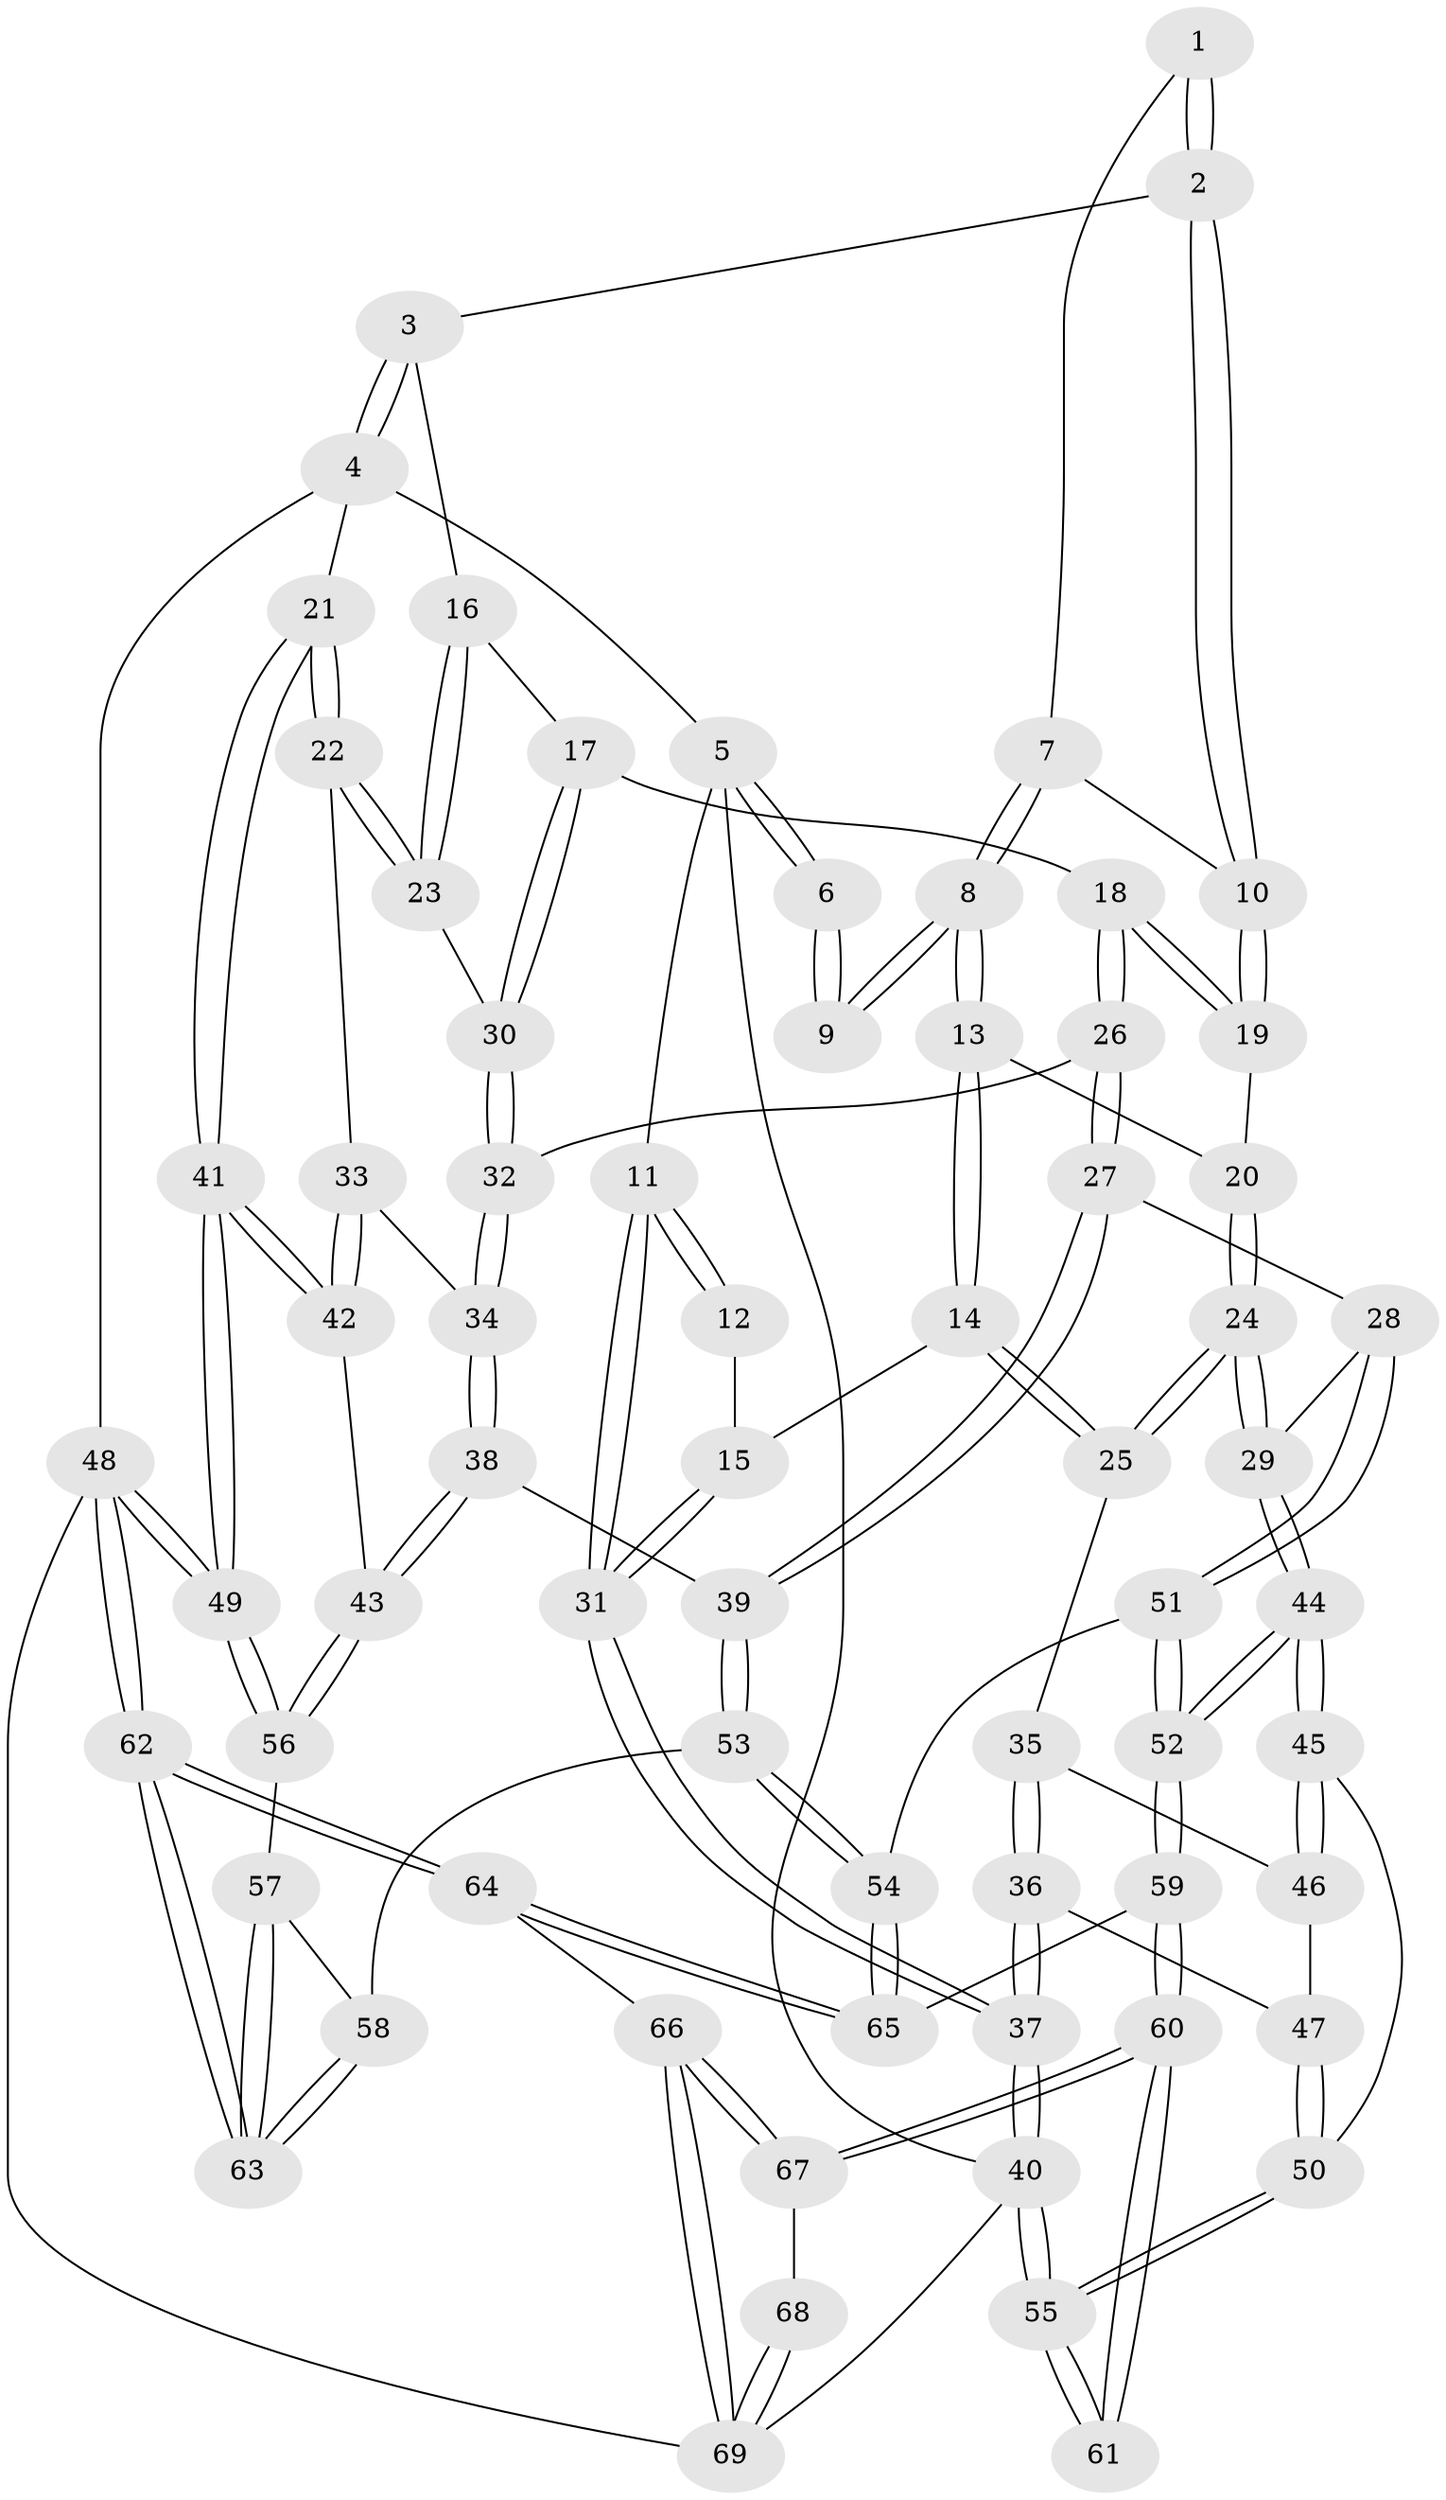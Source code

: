// coarse degree distribution, {3: 0.20512820512820512, 5: 0.28205128205128205, 7: 0.02564102564102564, 4: 0.358974358974359, 2: 0.05128205128205128, 6: 0.07692307692307693}
// Generated by graph-tools (version 1.1) at 2025/24/03/03/25 07:24:33]
// undirected, 69 vertices, 169 edges
graph export_dot {
graph [start="1"]
  node [color=gray90,style=filled];
  1 [pos="+0.5492182219356575+0"];
  2 [pos="+0.8176108178335266+0"];
  3 [pos="+0.8383197733281083+0"];
  4 [pos="+1+0"];
  5 [pos="+0+0"];
  6 [pos="+0.25944436957050176+0"];
  7 [pos="+0.4466276208186623+0.07693743296398332"];
  8 [pos="+0.3500488518126794+0.09889388040675519"];
  9 [pos="+0.3380473246985656+0.07322067844145037"];
  10 [pos="+0.5563817835341042+0.11369118046057362"];
  11 [pos="+0+0"];
  12 [pos="+0.16002828823448018+0.09049140842174744"];
  13 [pos="+0.34428261556278594+0.13764447356509446"];
  14 [pos="+0.30047091245600627+0.27626969172539156"];
  15 [pos="+0.2235806381376338+0.20081637286791565"];
  16 [pos="+0.819960432024062+0"];
  17 [pos="+0.7506012255988547+0.1719635022816143"];
  18 [pos="+0.6310179704455996+0.2404426005035119"];
  19 [pos="+0.5542958037204742+0.16584244320864003"];
  20 [pos="+0.5409190919503521+0.17455876781997157"];
  21 [pos="+1+0.2904327641073401"];
  22 [pos="+1+0.2853343004517318"];
  23 [pos="+0.9193302740313108+0.25386407550185336"];
  24 [pos="+0.3544296828607883+0.3631987547638383"];
  25 [pos="+0.3069554663804204+0.3385583613471315"];
  26 [pos="+0.6297486745661982+0.26363067089483305"];
  27 [pos="+0.5373008988597803+0.42845231445122434"];
  28 [pos="+0.42176445761232984+0.4210247737483668"];
  29 [pos="+0.39153741951969123+0.3989507262538827"];
  30 [pos="+0.8129492144965771+0.30461466452025737"];
  31 [pos="+0+0.12097945735088753"];
  32 [pos="+0.7929114240340464+0.36159683980136986"];
  33 [pos="+0.8544754648767295+0.41686696309391347"];
  34 [pos="+0.7935015187157796+0.4142445813659696"];
  35 [pos="+0.2900026822476988+0.3450136811553436"];
  36 [pos="+0+0.3700175304706881"];
  37 [pos="+0+0.36835962588459964"];
  38 [pos="+0.7367419175097566+0.49182274585116487"];
  39 [pos="+0.6690102996929945+0.5114569270985416"];
  40 [pos="+0+0.7205168901093068"];
  41 [pos="+1+0.4804948656981422"];
  42 [pos="+1+0.49785788659918445"];
  43 [pos="+0.8704180493433936+0.6074749630913019"];
  44 [pos="+0.23114379171771882+0.6459613618852721"];
  45 [pos="+0.19565690792213014+0.6317223602176492"];
  46 [pos="+0.22558877357742116+0.47858821700305826"];
  47 [pos="+0.12776280544033744+0.5313582477531024"];
  48 [pos="+1+1"];
  49 [pos="+1+1"];
  50 [pos="+0.1760846976761397+0.6336947071773346"];
  51 [pos="+0.41705381729378516+0.4998969633300815"];
  52 [pos="+0.33837934027152566+0.7299116446770127"];
  53 [pos="+0.6308937209809494+0.6790563283649136"];
  54 [pos="+0.5597696201992891+0.7334475382266495"];
  55 [pos="+0+0.7449027083988675"];
  56 [pos="+0.8764442427557672+0.6657578796367224"];
  57 [pos="+0.7763769818918991+0.7291416937632512"];
  58 [pos="+0.6474003013901082+0.6880335327178452"];
  59 [pos="+0.34662186762863945+0.7518969422312644"];
  60 [pos="+0.3001417596793496+0.8379164465747071"];
  61 [pos="+0.012693153256435304+0.7877594941501275"];
  62 [pos="+0.870172455517322+1"];
  63 [pos="+0.8279319994996572+1"];
  64 [pos="+0.6477240642562566+1"];
  65 [pos="+0.5419927632948444+0.7563106222866451"];
  66 [pos="+0.3269762212612337+1"];
  67 [pos="+0.3229385812609965+1"];
  68 [pos="+0.06743610529857617+0.8789402842850482"];
  69 [pos="+0.039929804412634363+1"];
  1 -- 2;
  1 -- 2;
  1 -- 7;
  2 -- 3;
  2 -- 10;
  2 -- 10;
  3 -- 4;
  3 -- 4;
  3 -- 16;
  4 -- 5;
  4 -- 21;
  4 -- 48;
  5 -- 6;
  5 -- 6;
  5 -- 11;
  5 -- 40;
  6 -- 9;
  6 -- 9;
  7 -- 8;
  7 -- 8;
  7 -- 10;
  8 -- 9;
  8 -- 9;
  8 -- 13;
  8 -- 13;
  10 -- 19;
  10 -- 19;
  11 -- 12;
  11 -- 12;
  11 -- 31;
  11 -- 31;
  12 -- 15;
  13 -- 14;
  13 -- 14;
  13 -- 20;
  14 -- 15;
  14 -- 25;
  14 -- 25;
  15 -- 31;
  15 -- 31;
  16 -- 17;
  16 -- 23;
  16 -- 23;
  17 -- 18;
  17 -- 30;
  17 -- 30;
  18 -- 19;
  18 -- 19;
  18 -- 26;
  18 -- 26;
  19 -- 20;
  20 -- 24;
  20 -- 24;
  21 -- 22;
  21 -- 22;
  21 -- 41;
  21 -- 41;
  22 -- 23;
  22 -- 23;
  22 -- 33;
  23 -- 30;
  24 -- 25;
  24 -- 25;
  24 -- 29;
  24 -- 29;
  25 -- 35;
  26 -- 27;
  26 -- 27;
  26 -- 32;
  27 -- 28;
  27 -- 39;
  27 -- 39;
  28 -- 29;
  28 -- 51;
  28 -- 51;
  29 -- 44;
  29 -- 44;
  30 -- 32;
  30 -- 32;
  31 -- 37;
  31 -- 37;
  32 -- 34;
  32 -- 34;
  33 -- 34;
  33 -- 42;
  33 -- 42;
  34 -- 38;
  34 -- 38;
  35 -- 36;
  35 -- 36;
  35 -- 46;
  36 -- 37;
  36 -- 37;
  36 -- 47;
  37 -- 40;
  37 -- 40;
  38 -- 39;
  38 -- 43;
  38 -- 43;
  39 -- 53;
  39 -- 53;
  40 -- 55;
  40 -- 55;
  40 -- 69;
  41 -- 42;
  41 -- 42;
  41 -- 49;
  41 -- 49;
  42 -- 43;
  43 -- 56;
  43 -- 56;
  44 -- 45;
  44 -- 45;
  44 -- 52;
  44 -- 52;
  45 -- 46;
  45 -- 46;
  45 -- 50;
  46 -- 47;
  47 -- 50;
  47 -- 50;
  48 -- 49;
  48 -- 49;
  48 -- 62;
  48 -- 62;
  48 -- 69;
  49 -- 56;
  49 -- 56;
  50 -- 55;
  50 -- 55;
  51 -- 52;
  51 -- 52;
  51 -- 54;
  52 -- 59;
  52 -- 59;
  53 -- 54;
  53 -- 54;
  53 -- 58;
  54 -- 65;
  54 -- 65;
  55 -- 61;
  55 -- 61;
  56 -- 57;
  57 -- 58;
  57 -- 63;
  57 -- 63;
  58 -- 63;
  58 -- 63;
  59 -- 60;
  59 -- 60;
  59 -- 65;
  60 -- 61;
  60 -- 61;
  60 -- 67;
  60 -- 67;
  62 -- 63;
  62 -- 63;
  62 -- 64;
  62 -- 64;
  64 -- 65;
  64 -- 65;
  64 -- 66;
  66 -- 67;
  66 -- 67;
  66 -- 69;
  66 -- 69;
  67 -- 68;
  68 -- 69;
  68 -- 69;
}
